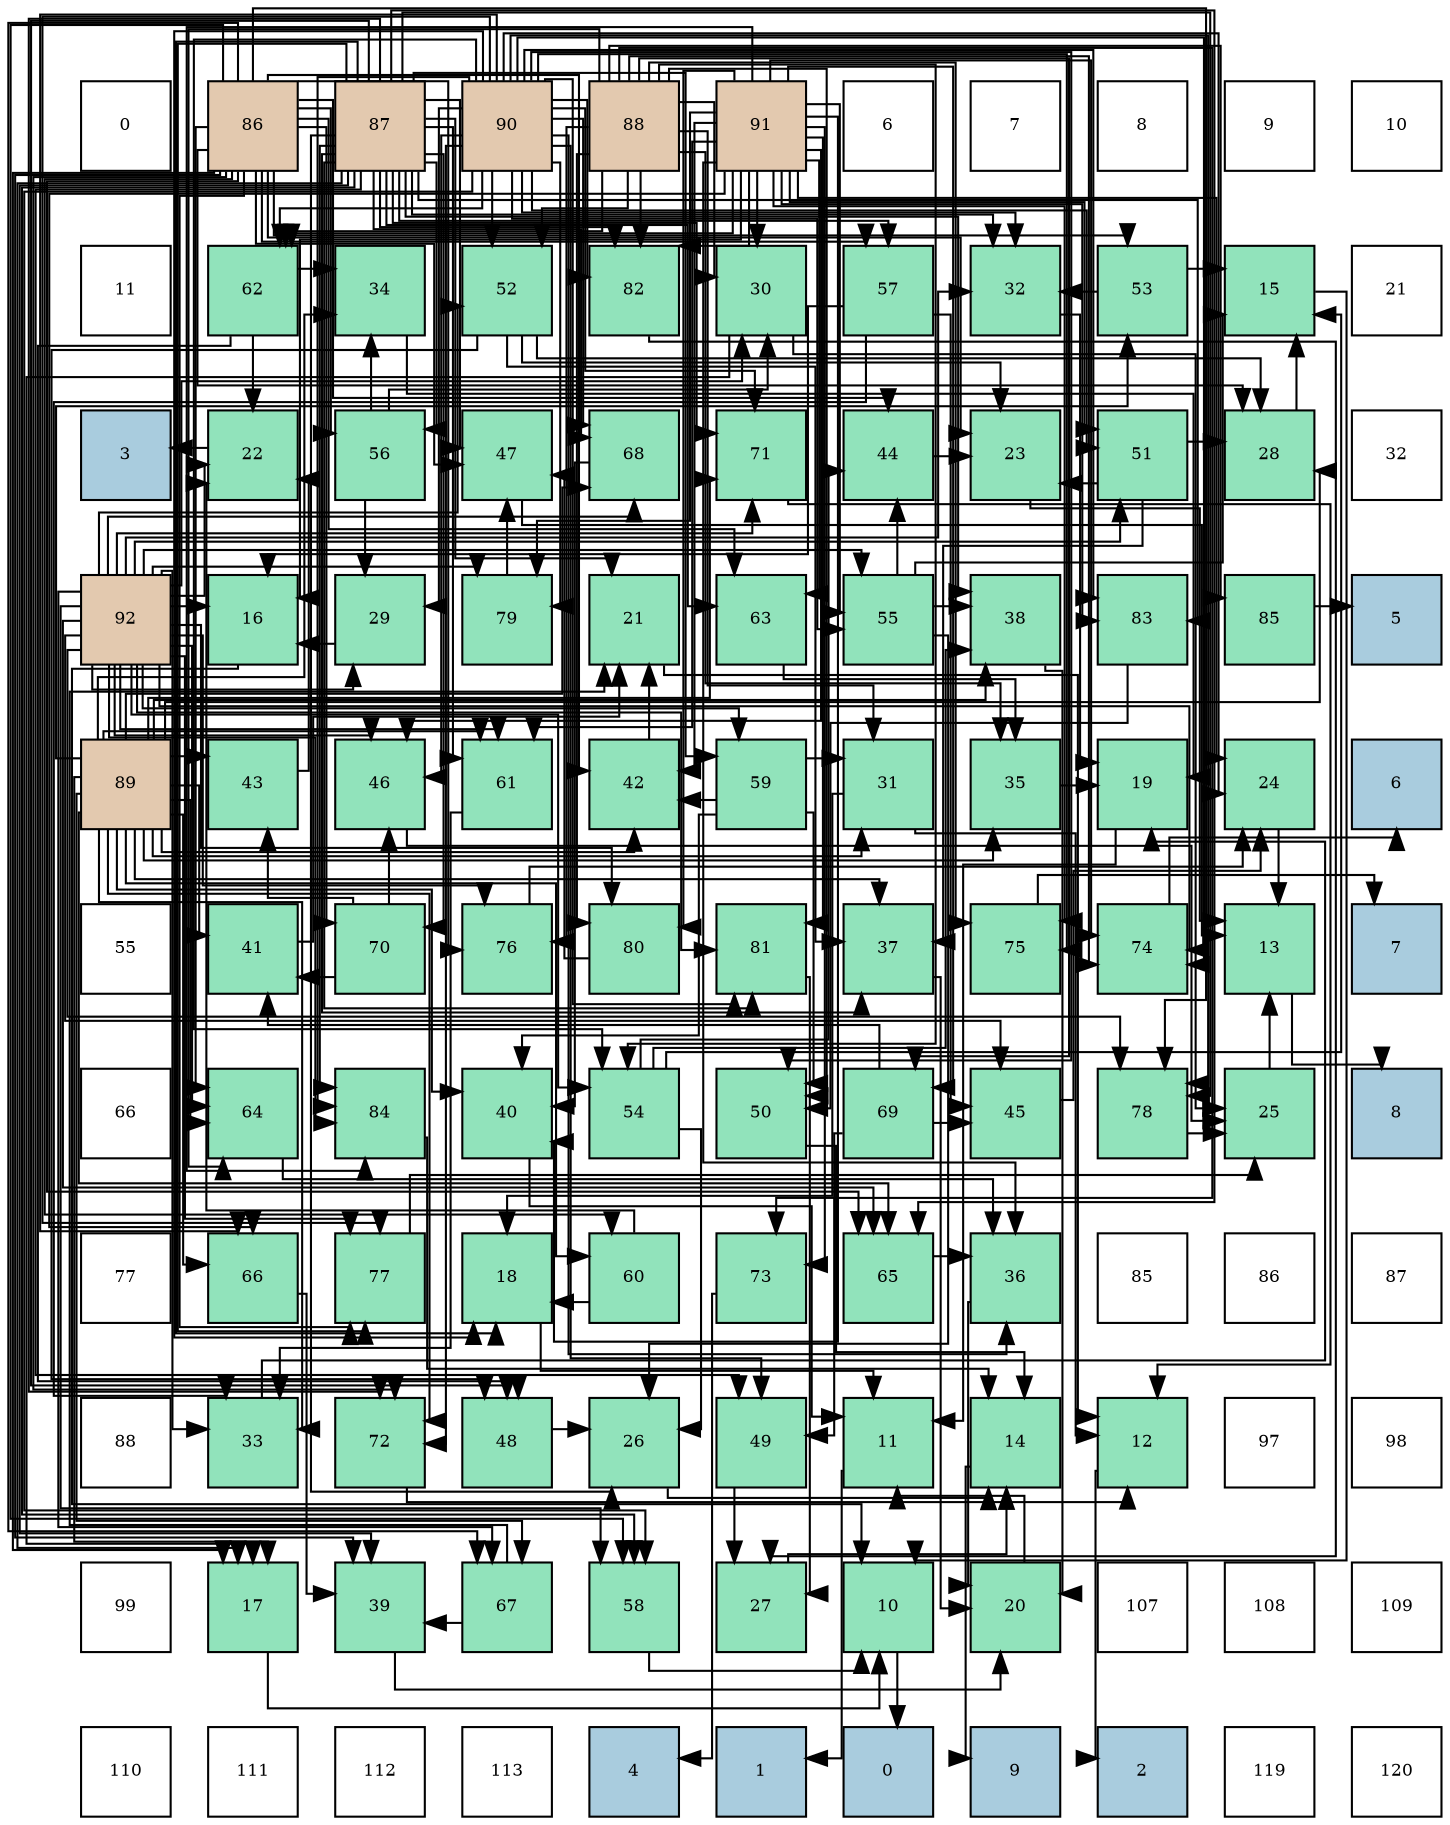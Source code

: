 digraph layout{
 rankdir=TB;
 splines=ortho;
 node [style=filled shape=square fixedsize=true width=0.6];
0[label="0", fontsize=8, fillcolor="#ffffff"];
1[label="86", fontsize=8, fillcolor="#e3c9af"];
2[label="87", fontsize=8, fillcolor="#e3c9af"];
3[label="90", fontsize=8, fillcolor="#e3c9af"];
4[label="88", fontsize=8, fillcolor="#e3c9af"];
5[label="91", fontsize=8, fillcolor="#e3c9af"];
6[label="6", fontsize=8, fillcolor="#ffffff"];
7[label="7", fontsize=8, fillcolor="#ffffff"];
8[label="8", fontsize=8, fillcolor="#ffffff"];
9[label="9", fontsize=8, fillcolor="#ffffff"];
10[label="10", fontsize=8, fillcolor="#ffffff"];
11[label="11", fontsize=8, fillcolor="#ffffff"];
12[label="62", fontsize=8, fillcolor="#91e3bb"];
13[label="34", fontsize=8, fillcolor="#91e3bb"];
14[label="52", fontsize=8, fillcolor="#91e3bb"];
15[label="82", fontsize=8, fillcolor="#91e3bb"];
16[label="30", fontsize=8, fillcolor="#91e3bb"];
17[label="57", fontsize=8, fillcolor="#91e3bb"];
18[label="32", fontsize=8, fillcolor="#91e3bb"];
19[label="53", fontsize=8, fillcolor="#91e3bb"];
20[label="15", fontsize=8, fillcolor="#91e3bb"];
21[label="21", fontsize=8, fillcolor="#ffffff"];
22[label="3", fontsize=8, fillcolor="#a9ccde"];
23[label="22", fontsize=8, fillcolor="#91e3bb"];
24[label="56", fontsize=8, fillcolor="#91e3bb"];
25[label="47", fontsize=8, fillcolor="#91e3bb"];
26[label="68", fontsize=8, fillcolor="#91e3bb"];
27[label="71", fontsize=8, fillcolor="#91e3bb"];
28[label="44", fontsize=8, fillcolor="#91e3bb"];
29[label="23", fontsize=8, fillcolor="#91e3bb"];
30[label="51", fontsize=8, fillcolor="#91e3bb"];
31[label="28", fontsize=8, fillcolor="#91e3bb"];
32[label="32", fontsize=8, fillcolor="#ffffff"];
33[label="92", fontsize=8, fillcolor="#e3c9af"];
34[label="16", fontsize=8, fillcolor="#91e3bb"];
35[label="29", fontsize=8, fillcolor="#91e3bb"];
36[label="79", fontsize=8, fillcolor="#91e3bb"];
37[label="21", fontsize=8, fillcolor="#91e3bb"];
38[label="63", fontsize=8, fillcolor="#91e3bb"];
39[label="55", fontsize=8, fillcolor="#91e3bb"];
40[label="38", fontsize=8, fillcolor="#91e3bb"];
41[label="83", fontsize=8, fillcolor="#91e3bb"];
42[label="85", fontsize=8, fillcolor="#91e3bb"];
43[label="5", fontsize=8, fillcolor="#a9ccde"];
44[label="89", fontsize=8, fillcolor="#e3c9af"];
45[label="43", fontsize=8, fillcolor="#91e3bb"];
46[label="46", fontsize=8, fillcolor="#91e3bb"];
47[label="61", fontsize=8, fillcolor="#91e3bb"];
48[label="42", fontsize=8, fillcolor="#91e3bb"];
49[label="59", fontsize=8, fillcolor="#91e3bb"];
50[label="31", fontsize=8, fillcolor="#91e3bb"];
51[label="35", fontsize=8, fillcolor="#91e3bb"];
52[label="19", fontsize=8, fillcolor="#91e3bb"];
53[label="24", fontsize=8, fillcolor="#91e3bb"];
54[label="6", fontsize=8, fillcolor="#a9ccde"];
55[label="55", fontsize=8, fillcolor="#ffffff"];
56[label="41", fontsize=8, fillcolor="#91e3bb"];
57[label="70", fontsize=8, fillcolor="#91e3bb"];
58[label="76", fontsize=8, fillcolor="#91e3bb"];
59[label="80", fontsize=8, fillcolor="#91e3bb"];
60[label="81", fontsize=8, fillcolor="#91e3bb"];
61[label="37", fontsize=8, fillcolor="#91e3bb"];
62[label="75", fontsize=8, fillcolor="#91e3bb"];
63[label="74", fontsize=8, fillcolor="#91e3bb"];
64[label="13", fontsize=8, fillcolor="#91e3bb"];
65[label="7", fontsize=8, fillcolor="#a9ccde"];
66[label="66", fontsize=8, fillcolor="#ffffff"];
67[label="64", fontsize=8, fillcolor="#91e3bb"];
68[label="84", fontsize=8, fillcolor="#91e3bb"];
69[label="40", fontsize=8, fillcolor="#91e3bb"];
70[label="54", fontsize=8, fillcolor="#91e3bb"];
71[label="50", fontsize=8, fillcolor="#91e3bb"];
72[label="69", fontsize=8, fillcolor="#91e3bb"];
73[label="45", fontsize=8, fillcolor="#91e3bb"];
74[label="78", fontsize=8, fillcolor="#91e3bb"];
75[label="25", fontsize=8, fillcolor="#91e3bb"];
76[label="8", fontsize=8, fillcolor="#a9ccde"];
77[label="77", fontsize=8, fillcolor="#ffffff"];
78[label="66", fontsize=8, fillcolor="#91e3bb"];
79[label="77", fontsize=8, fillcolor="#91e3bb"];
80[label="18", fontsize=8, fillcolor="#91e3bb"];
81[label="60", fontsize=8, fillcolor="#91e3bb"];
82[label="73", fontsize=8, fillcolor="#91e3bb"];
83[label="65", fontsize=8, fillcolor="#91e3bb"];
84[label="36", fontsize=8, fillcolor="#91e3bb"];
85[label="85", fontsize=8, fillcolor="#ffffff"];
86[label="86", fontsize=8, fillcolor="#ffffff"];
87[label="87", fontsize=8, fillcolor="#ffffff"];
88[label="88", fontsize=8, fillcolor="#ffffff"];
89[label="33", fontsize=8, fillcolor="#91e3bb"];
90[label="72", fontsize=8, fillcolor="#91e3bb"];
91[label="48", fontsize=8, fillcolor="#91e3bb"];
92[label="26", fontsize=8, fillcolor="#91e3bb"];
93[label="49", fontsize=8, fillcolor="#91e3bb"];
94[label="11", fontsize=8, fillcolor="#91e3bb"];
95[label="14", fontsize=8, fillcolor="#91e3bb"];
96[label="12", fontsize=8, fillcolor="#91e3bb"];
97[label="97", fontsize=8, fillcolor="#ffffff"];
98[label="98", fontsize=8, fillcolor="#ffffff"];
99[label="99", fontsize=8, fillcolor="#ffffff"];
100[label="17", fontsize=8, fillcolor="#91e3bb"];
101[label="39", fontsize=8, fillcolor="#91e3bb"];
102[label="67", fontsize=8, fillcolor="#91e3bb"];
103[label="58", fontsize=8, fillcolor="#91e3bb"];
104[label="27", fontsize=8, fillcolor="#91e3bb"];
105[label="10", fontsize=8, fillcolor="#91e3bb"];
106[label="20", fontsize=8, fillcolor="#91e3bb"];
107[label="107", fontsize=8, fillcolor="#ffffff"];
108[label="108", fontsize=8, fillcolor="#ffffff"];
109[label="109", fontsize=8, fillcolor="#ffffff"];
110[label="110", fontsize=8, fillcolor="#ffffff"];
111[label="111", fontsize=8, fillcolor="#ffffff"];
112[label="112", fontsize=8, fillcolor="#ffffff"];
113[label="113", fontsize=8, fillcolor="#ffffff"];
114[label="4", fontsize=8, fillcolor="#a9ccde"];
115[label="1", fontsize=8, fillcolor="#a9ccde"];
116[label="0", fontsize=8, fillcolor="#a9ccde"];
117[label="9", fontsize=8, fillcolor="#a9ccde"];
118[label="2", fontsize=8, fillcolor="#a9ccde"];
119[label="119", fontsize=8, fillcolor="#ffffff"];
120[label="120", fontsize=8, fillcolor="#ffffff"];
edge [constraint=false, style=vis];105 -> 116;
94 -> 115;
96 -> 118;
64 -> 76;
95 -> 117;
20 -> 105;
34 -> 105;
100 -> 105;
80 -> 94;
52 -> 94;
106 -> 94;
37 -> 96;
23 -> 22;
29 -> 64;
53 -> 64;
75 -> 64;
92 -> 95;
104 -> 95;
31 -> 20;
35 -> 34;
16 -> 100;
16 -> 75;
50 -> 96;
50 -> 80;
18 -> 52;
89 -> 52;
13 -> 52;
51 -> 52;
84 -> 106;
61 -> 106;
40 -> 106;
101 -> 106;
69 -> 94;
56 -> 37;
48 -> 37;
45 -> 23;
28 -> 29;
73 -> 53;
46 -> 75;
25 -> 64;
91 -> 92;
93 -> 104;
71 -> 95;
30 -> 29;
30 -> 31;
30 -> 61;
14 -> 29;
14 -> 31;
14 -> 61;
14 -> 91;
19 -> 20;
19 -> 18;
70 -> 20;
70 -> 92;
70 -> 40;
70 -> 28;
39 -> 20;
39 -> 92;
39 -> 40;
39 -> 28;
24 -> 35;
24 -> 16;
24 -> 13;
17 -> 34;
17 -> 89;
17 -> 73;
103 -> 105;
49 -> 50;
49 -> 69;
49 -> 48;
49 -> 71;
81 -> 80;
81 -> 23;
47 -> 89;
12 -> 23;
12 -> 13;
12 -> 91;
38 -> 51;
67 -> 84;
83 -> 84;
78 -> 101;
102 -> 37;
102 -> 101;
26 -> 69;
72 -> 56;
72 -> 73;
72 -> 93;
57 -> 56;
57 -> 45;
57 -> 46;
27 -> 96;
90 -> 96;
82 -> 114;
63 -> 54;
62 -> 65;
58 -> 53;
79 -> 75;
74 -> 75;
36 -> 25;
59 -> 25;
60 -> 104;
15 -> 104;
41 -> 71;
68 -> 95;
42 -> 43;
1 -> 100;
1 -> 29;
1 -> 31;
1 -> 101;
1 -> 48;
1 -> 28;
1 -> 25;
1 -> 19;
1 -> 24;
1 -> 17;
1 -> 103;
1 -> 81;
1 -> 38;
1 -> 67;
1 -> 83;
1 -> 102;
1 -> 57;
1 -> 90;
1 -> 58;
1 -> 79;
1 -> 74;
2 -> 100;
2 -> 80;
2 -> 37;
2 -> 92;
2 -> 18;
2 -> 61;
2 -> 40;
2 -> 101;
2 -> 25;
2 -> 91;
2 -> 93;
2 -> 24;
2 -> 17;
2 -> 103;
2 -> 49;
2 -> 47;
2 -> 38;
2 -> 83;
2 -> 26;
2 -> 57;
2 -> 27;
2 -> 90;
2 -> 79;
2 -> 74;
2 -> 60;
2 -> 15;
2 -> 41;
2 -> 68;
4 -> 16;
4 -> 50;
4 -> 51;
4 -> 71;
4 -> 14;
4 -> 70;
4 -> 12;
4 -> 67;
4 -> 72;
4 -> 82;
4 -> 63;
4 -> 62;
4 -> 58;
4 -> 59;
4 -> 15;
4 -> 42;
44 -> 100;
44 -> 31;
44 -> 50;
44 -> 89;
44 -> 13;
44 -> 51;
44 -> 61;
44 -> 40;
44 -> 69;
44 -> 56;
44 -> 48;
44 -> 45;
44 -> 19;
44 -> 81;
44 -> 47;
44 -> 67;
44 -> 83;
44 -> 78;
44 -> 102;
44 -> 26;
44 -> 27;
44 -> 90;
3 -> 80;
3 -> 53;
3 -> 35;
3 -> 18;
3 -> 84;
3 -> 46;
3 -> 93;
3 -> 71;
3 -> 30;
3 -> 14;
3 -> 70;
3 -> 39;
3 -> 103;
3 -> 12;
3 -> 78;
3 -> 26;
3 -> 27;
3 -> 90;
3 -> 63;
3 -> 62;
3 -> 79;
3 -> 74;
3 -> 36;
3 -> 60;
3 -> 15;
3 -> 41;
3 -> 68;
5 -> 34;
5 -> 53;
5 -> 16;
5 -> 84;
5 -> 69;
5 -> 48;
5 -> 46;
5 -> 30;
5 -> 39;
5 -> 47;
5 -> 12;
5 -> 38;
5 -> 78;
5 -> 72;
5 -> 82;
5 -> 63;
5 -> 62;
5 -> 36;
5 -> 59;
5 -> 60;
5 -> 15;
5 -> 41;
5 -> 68;
33 -> 34;
33 -> 23;
33 -> 35;
33 -> 16;
33 -> 18;
33 -> 89;
33 -> 73;
33 -> 46;
33 -> 30;
33 -> 14;
33 -> 70;
33 -> 39;
33 -> 103;
33 -> 49;
33 -> 47;
33 -> 67;
33 -> 83;
33 -> 102;
33 -> 26;
33 -> 27;
33 -> 63;
33 -> 58;
33 -> 79;
33 -> 74;
33 -> 36;
33 -> 59;
33 -> 60;
33 -> 68;
edge [constraint=true, style=invis];
0 -> 11 -> 22 -> 33 -> 44 -> 55 -> 66 -> 77 -> 88 -> 99 -> 110;
1 -> 12 -> 23 -> 34 -> 45 -> 56 -> 67 -> 78 -> 89 -> 100 -> 111;
2 -> 13 -> 24 -> 35 -> 46 -> 57 -> 68 -> 79 -> 90 -> 101 -> 112;
3 -> 14 -> 25 -> 36 -> 47 -> 58 -> 69 -> 80 -> 91 -> 102 -> 113;
4 -> 15 -> 26 -> 37 -> 48 -> 59 -> 70 -> 81 -> 92 -> 103 -> 114;
5 -> 16 -> 27 -> 38 -> 49 -> 60 -> 71 -> 82 -> 93 -> 104 -> 115;
6 -> 17 -> 28 -> 39 -> 50 -> 61 -> 72 -> 83 -> 94 -> 105 -> 116;
7 -> 18 -> 29 -> 40 -> 51 -> 62 -> 73 -> 84 -> 95 -> 106 -> 117;
8 -> 19 -> 30 -> 41 -> 52 -> 63 -> 74 -> 85 -> 96 -> 107 -> 118;
9 -> 20 -> 31 -> 42 -> 53 -> 64 -> 75 -> 86 -> 97 -> 108 -> 119;
10 -> 21 -> 32 -> 43 -> 54 -> 65 -> 76 -> 87 -> 98 -> 109 -> 120;
rank = same {0 -> 1 -> 2 -> 3 -> 4 -> 5 -> 6 -> 7 -> 8 -> 9 -> 10};
rank = same {11 -> 12 -> 13 -> 14 -> 15 -> 16 -> 17 -> 18 -> 19 -> 20 -> 21};
rank = same {22 -> 23 -> 24 -> 25 -> 26 -> 27 -> 28 -> 29 -> 30 -> 31 -> 32};
rank = same {33 -> 34 -> 35 -> 36 -> 37 -> 38 -> 39 -> 40 -> 41 -> 42 -> 43};
rank = same {44 -> 45 -> 46 -> 47 -> 48 -> 49 -> 50 -> 51 -> 52 -> 53 -> 54};
rank = same {55 -> 56 -> 57 -> 58 -> 59 -> 60 -> 61 -> 62 -> 63 -> 64 -> 65};
rank = same {66 -> 67 -> 68 -> 69 -> 70 -> 71 -> 72 -> 73 -> 74 -> 75 -> 76};
rank = same {77 -> 78 -> 79 -> 80 -> 81 -> 82 -> 83 -> 84 -> 85 -> 86 -> 87};
rank = same {88 -> 89 -> 90 -> 91 -> 92 -> 93 -> 94 -> 95 -> 96 -> 97 -> 98};
rank = same {99 -> 100 -> 101 -> 102 -> 103 -> 104 -> 105 -> 106 -> 107 -> 108 -> 109};
rank = same {110 -> 111 -> 112 -> 113 -> 114 -> 115 -> 116 -> 117 -> 118 -> 119 -> 120};
}